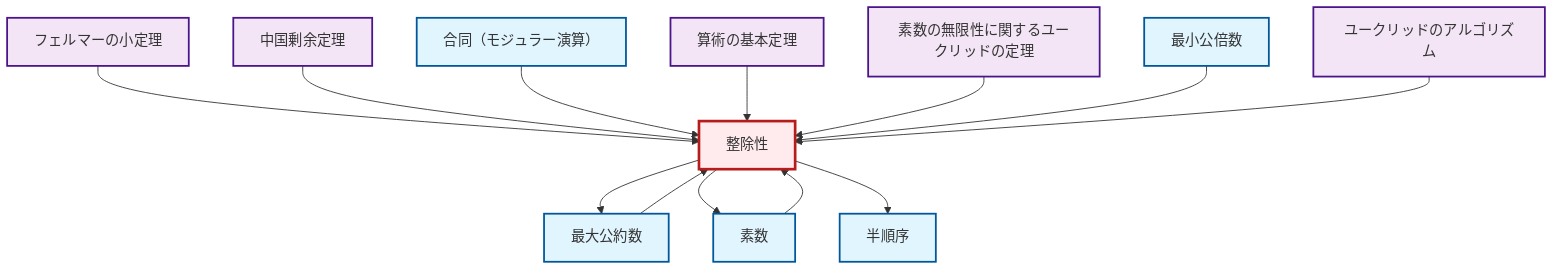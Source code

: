 graph TD
    classDef definition fill:#e1f5fe,stroke:#01579b,stroke-width:2px
    classDef theorem fill:#f3e5f5,stroke:#4a148c,stroke-width:2px
    classDef axiom fill:#fff3e0,stroke:#e65100,stroke-width:2px
    classDef example fill:#e8f5e9,stroke:#1b5e20,stroke-width:2px
    classDef current fill:#ffebee,stroke:#b71c1c,stroke-width:3px
    thm-euclid-infinitude-primes["素数の無限性に関するユークリッドの定理"]:::theorem
    def-prime["素数"]:::definition
    thm-euclidean-algorithm["ユークリッドのアルゴリズム"]:::theorem
    def-congruence["合同（モジュラー演算）"]:::definition
    def-divisibility["整除性"]:::definition
    thm-chinese-remainder["中国剰余定理"]:::theorem
    thm-fermat-little["フェルマーの小定理"]:::theorem
    def-gcd["最大公約数"]:::definition
    def-lcm["最小公倍数"]:::definition
    thm-fundamental-arithmetic["算術の基本定理"]:::theorem
    def-partial-order["半順序"]:::definition
    thm-fermat-little --> def-divisibility
    thm-chinese-remainder --> def-divisibility
    def-congruence --> def-divisibility
    def-prime --> def-divisibility
    def-divisibility --> def-gcd
    thm-fundamental-arithmetic --> def-divisibility
    thm-euclid-infinitude-primes --> def-divisibility
    def-lcm --> def-divisibility
    def-divisibility --> def-prime
    def-gcd --> def-divisibility
    def-divisibility --> def-partial-order
    thm-euclidean-algorithm --> def-divisibility
    class def-divisibility current